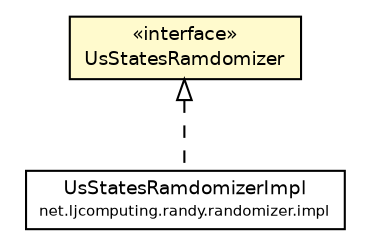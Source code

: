 #!/usr/local/bin/dot
#
# Class diagram 
# Generated by UMLGraph version R5_6 (http://www.umlgraph.org/)
#

digraph G {
	edge [fontname="Helvetica",fontsize=10,labelfontname="Helvetica",labelfontsize=10];
	node [fontname="Helvetica",fontsize=10,shape=plaintext];
	nodesep=0.25;
	ranksep=0.5;
	// net.ljcomputing.randy.randomizer.UsStatesRamdomizer
	c371 [label=<<table title="net.ljcomputing.randy.randomizer.UsStatesRamdomizer" border="0" cellborder="1" cellspacing="0" cellpadding="2" port="p" bgcolor="lemonChiffon" href="./UsStatesRamdomizer.html">
		<tr><td><table border="0" cellspacing="0" cellpadding="1">
<tr><td align="center" balign="center"> &#171;interface&#187; </td></tr>
<tr><td align="center" balign="center"> UsStatesRamdomizer </td></tr>
		</table></td></tr>
		</table>>, URL="./UsStatesRamdomizer.html", fontname="Helvetica", fontcolor="black", fontsize=9.0];
	// net.ljcomputing.randy.randomizer.impl.UsStatesRamdomizerImpl
	c372 [label=<<table title="net.ljcomputing.randy.randomizer.impl.UsStatesRamdomizerImpl" border="0" cellborder="1" cellspacing="0" cellpadding="2" port="p" href="./impl/UsStatesRamdomizerImpl.html">
		<tr><td><table border="0" cellspacing="0" cellpadding="1">
<tr><td align="center" balign="center"> UsStatesRamdomizerImpl </td></tr>
<tr><td align="center" balign="center"><font point-size="7.0"> net.ljcomputing.randy.randomizer.impl </font></td></tr>
		</table></td></tr>
		</table>>, URL="./impl/UsStatesRamdomizerImpl.html", fontname="Helvetica", fontcolor="black", fontsize=9.0];
	//net.ljcomputing.randy.randomizer.impl.UsStatesRamdomizerImpl implements net.ljcomputing.randy.randomizer.UsStatesRamdomizer
	c371:p -> c372:p [dir=back,arrowtail=empty,style=dashed];
}

